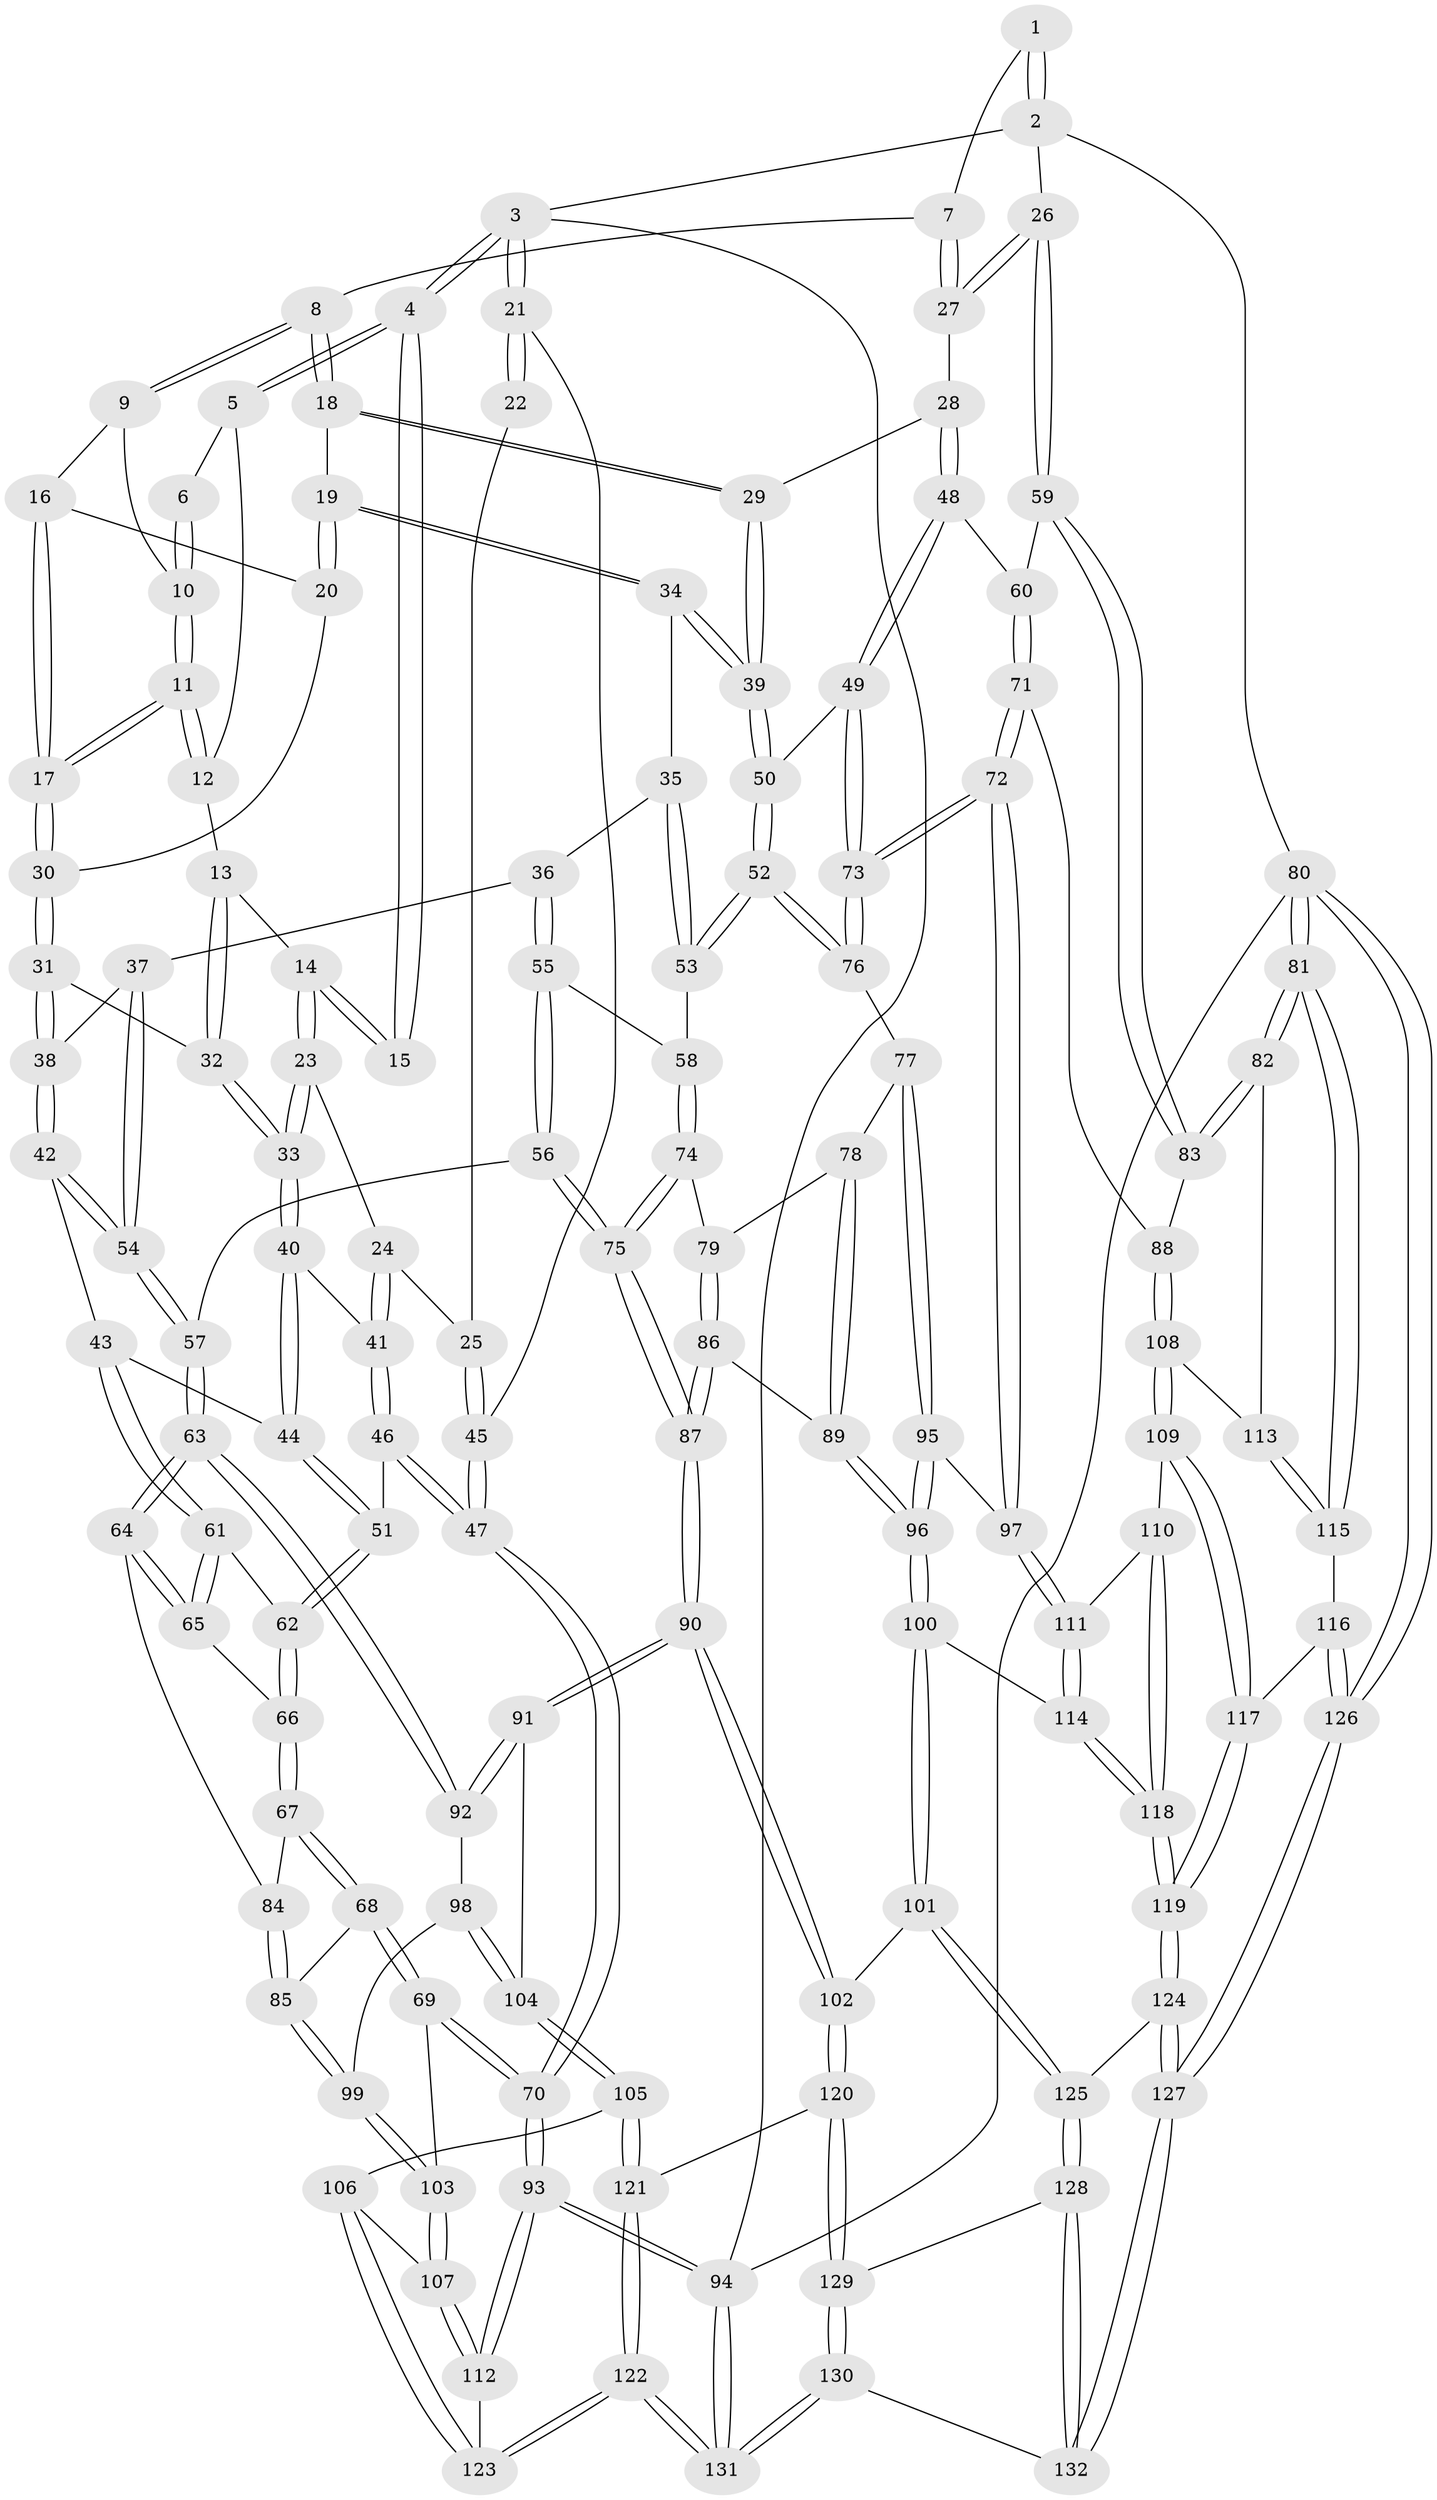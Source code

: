 // coarse degree distribution, {3: 0.4146341463414634, 6: 0.024390243902439025, 5: 0.12195121951219512, 2: 0.12195121951219512, 4: 0.3170731707317073}
// Generated by graph-tools (version 1.1) at 2025/54/03/04/25 22:54:48]
// undirected, 132 vertices, 327 edges
graph export_dot {
  node [color=gray90,style=filled];
  1 [pos="+0.7178914136004504+0"];
  2 [pos="+1+0"];
  3 [pos="+0+0"];
  4 [pos="+0+0"];
  5 [pos="+0.24753233185333604+0"];
  6 [pos="+0.6008693910303189+0"];
  7 [pos="+0.6720122319022807+0.1005016788023903"];
  8 [pos="+0.6431462610410472+0.11760494445995966"];
  9 [pos="+0.5661674389248641+0.009007390411609518"];
  10 [pos="+0.5582239447573383+0"];
  11 [pos="+0.4189115621610445+0.1221355030118994"];
  12 [pos="+0.24809469484074664+0"];
  13 [pos="+0.17312927208348305+0.061508734319993444"];
  14 [pos="+0.15625657921045563+0.0805932135196736"];
  15 [pos="+0.07063701148407761+0.06925602408817372"];
  16 [pos="+0.5526007617637894+0.09503876004457212"];
  17 [pos="+0.41882296777093975+0.12614097676150032"];
  18 [pos="+0.6227620776162969+0.16989867607564035"];
  19 [pos="+0.6110167415015436+0.17497611583120054"];
  20 [pos="+0.5732521431031291+0.1562373511905269"];
  21 [pos="+0+0"];
  22 [pos="+0.04437604411020142+0.06832749938277913"];
  23 [pos="+0.13553603919309215+0.1433406866557451"];
  24 [pos="+0.0858310197049051+0.19833931178369765"];
  25 [pos="+0+0.20482175804234717"];
  26 [pos="+1+0.01203946055097328"];
  27 [pos="+1+0.09882503565409047"];
  28 [pos="+0.8076420535292996+0.22861197250884496"];
  29 [pos="+0.6890453128678636+0.21272288004486173"];
  30 [pos="+0.4184766917145343+0.12983234946219932"];
  31 [pos="+0.39117863954227877+0.18649618413475363"];
  32 [pos="+0.3411616904871299+0.18636291168956104"];
  33 [pos="+0.24406009446478585+0.25050282868615187"];
  34 [pos="+0.5604539327205621+0.26326678946831145"];
  35 [pos="+0.4952305338267208+0.277645741427957"];
  36 [pos="+0.47283346206287424+0.27578372691328307"];
  37 [pos="+0.43227757228473096+0.2567713911229614"];
  38 [pos="+0.40317408455084836+0.21389359803685032"];
  39 [pos="+0.6394027264593375+0.3395505877855438"];
  40 [pos="+0.231120251031975+0.28707161140892895"];
  41 [pos="+0.11249380159576762+0.2772721851644566"];
  42 [pos="+0.26124149934371127+0.366535114458553"];
  43 [pos="+0.25000370913731274+0.3593586909756316"];
  44 [pos="+0.24997402958983472+0.3593259000383896"];
  45 [pos="+0+0.2510164006931481"];
  46 [pos="+0.0864055185327526+0.36601934781826334"];
  47 [pos="+0+0.4226437371268727"];
  48 [pos="+0.7395346278228629+0.36182691742941026"];
  49 [pos="+0.7080633037932801+0.3779862745374109"];
  50 [pos="+0.6630969629931839+0.3884500503980134"];
  51 [pos="+0.09158745688418769+0.36972930469224263"];
  52 [pos="+0.6538893963718315+0.4013069294103599"];
  53 [pos="+0.5502894082365971+0.3898267423462788"];
  54 [pos="+0.33687596294950867+0.4476384285218679"];
  55 [pos="+0.476222721791462+0.42343388696523737"];
  56 [pos="+0.36020682461042075+0.45979026495622416"];
  57 [pos="+0.3386611105371404+0.4536324037834034"];
  58 [pos="+0.48588458773002685+0.4259905901942464"];
  59 [pos="+1+0.1746529466914843"];
  60 [pos="+0.8139132831858047+0.4027412675018217"];
  61 [pos="+0.17214276522894506+0.4415326104953833"];
  62 [pos="+0.11303122223175033+0.41276468687860823"];
  63 [pos="+0.2696968999539349+0.5389963663769715"];
  64 [pos="+0.23922100309229208+0.5231825666211709"];
  65 [pos="+0.18622093926059546+0.47680886381724463"];
  66 [pos="+0.10518119084962084+0.4907739811295399"];
  67 [pos="+0.09651285646381182+0.5057086608445512"];
  68 [pos="+0.09316714945092006+0.5082781277743613"];
  69 [pos="+0+0.5280467683700707"];
  70 [pos="+0+0.49691140246729504"];
  71 [pos="+0.8784855858187409+0.5533199127252324"];
  72 [pos="+0.8476285742197738+0.5732549889075896"];
  73 [pos="+0.8035022996651792+0.5310613920569027"];
  74 [pos="+0.5332314019419261+0.4897757544787328"];
  75 [pos="+0.4470343979424846+0.5526219960597177"];
  76 [pos="+0.6444699899104099+0.44914409026731666"];
  77 [pos="+0.6260561987997956+0.49090077415010724"];
  78 [pos="+0.6152741380321771+0.49550488990656266"];
  79 [pos="+0.5770758657094559+0.5020314527118598"];
  80 [pos="+1+1"];
  81 [pos="+1+0.8767601847324954"];
  82 [pos="+1+0.6361632334373202"];
  83 [pos="+1+0.4291593999571271"];
  84 [pos="+0.1494140011902453+0.5242916122692207"];
  85 [pos="+0.13015657718206988+0.6066032036901193"];
  86 [pos="+0.522285068679329+0.5972990029298874"];
  87 [pos="+0.46566632661702+0.624285692842464"];
  88 [pos="+0.8919803334971234+0.5501618349092587"];
  89 [pos="+0.5835857109089034+0.6071782494724484"];
  90 [pos="+0.4315336285877+0.7345423029363631"];
  91 [pos="+0.31473255758443724+0.6655339903616492"];
  92 [pos="+0.26882323000248254+0.5450175839255105"];
  93 [pos="+0+0.9010782356639713"];
  94 [pos="+0+1"];
  95 [pos="+0.6859347757041163+0.5786405238516128"];
  96 [pos="+0.6348752645457463+0.6590051897246402"];
  97 [pos="+0.836274572289752+0.5872626915053286"];
  98 [pos="+0.14484495662928978+0.6149844243301749"];
  99 [pos="+0.13156407802949288+0.6122249447059711"];
  100 [pos="+0.6287084288852389+0.7248476359239724"];
  101 [pos="+0.4825306087470701+0.7731634737772631"];
  102 [pos="+0.44884460117463226+0.7732064516836171"];
  103 [pos="+0.0716737796817796+0.6333069739149849"];
  104 [pos="+0.1943348094705274+0.7282824517530198"];
  105 [pos="+0.1845433336912999+0.7454606292648269"];
  106 [pos="+0.1724472080561731+0.7521416149949256"];
  107 [pos="+0.06613465423222281+0.767994253254793"];
  108 [pos="+0.969555864009855+0.6951753077838324"];
  109 [pos="+0.8927923972996259+0.7390453446342035"];
  110 [pos="+0.8671493225850117+0.6961418680278937"];
  111 [pos="+0.8316557992312013+0.6149770885115274"];
  112 [pos="+0+0.8253032726398319"];
  113 [pos="+0.9751305475603077+0.6969396679315407"];
  114 [pos="+0.7058495389492382+0.758898250136896"];
  115 [pos="+0.9865143315399462+0.8218819575233585"];
  116 [pos="+0.9068128033410041+0.8261969380342318"];
  117 [pos="+0.906093401508939+0.825899968554447"];
  118 [pos="+0.741458840274114+0.8260066641495285"];
  119 [pos="+0.7591769930649812+0.866511479160415"];
  120 [pos="+0.41738257919433486+0.8358785189375061"];
  121 [pos="+0.31321322498531534+0.870779708001166"];
  122 [pos="+0.20760008623331308+0.966980679601286"];
  123 [pos="+0.18185651851022916+0.9390439130204239"];
  124 [pos="+0.7567285917170139+0.8729527614531335"];
  125 [pos="+0.6456386709301077+0.9195990874685628"];
  126 [pos="+1+1"];
  127 [pos="+0.9223303055792048+1"];
  128 [pos="+0.6167486668295186+0.9677228015870836"];
  129 [pos="+0.443172038074358+0.917086712623394"];
  130 [pos="+0.4357128084234633+1"];
  131 [pos="+0.17796032397008452+1"];
  132 [pos="+0.6098085928475969+1"];
  1 -- 2;
  1 -- 2;
  1 -- 7;
  2 -- 3;
  2 -- 26;
  2 -- 80;
  3 -- 4;
  3 -- 4;
  3 -- 21;
  3 -- 21;
  3 -- 94;
  4 -- 5;
  4 -- 5;
  4 -- 15;
  4 -- 15;
  5 -- 6;
  5 -- 12;
  6 -- 10;
  6 -- 10;
  7 -- 8;
  7 -- 27;
  7 -- 27;
  8 -- 9;
  8 -- 9;
  8 -- 18;
  8 -- 18;
  9 -- 10;
  9 -- 16;
  10 -- 11;
  10 -- 11;
  11 -- 12;
  11 -- 12;
  11 -- 17;
  11 -- 17;
  12 -- 13;
  13 -- 14;
  13 -- 32;
  13 -- 32;
  14 -- 15;
  14 -- 15;
  14 -- 23;
  14 -- 23;
  16 -- 17;
  16 -- 17;
  16 -- 20;
  17 -- 30;
  17 -- 30;
  18 -- 19;
  18 -- 29;
  18 -- 29;
  19 -- 20;
  19 -- 20;
  19 -- 34;
  19 -- 34;
  20 -- 30;
  21 -- 22;
  21 -- 22;
  21 -- 45;
  22 -- 25;
  23 -- 24;
  23 -- 33;
  23 -- 33;
  24 -- 25;
  24 -- 41;
  24 -- 41;
  25 -- 45;
  25 -- 45;
  26 -- 27;
  26 -- 27;
  26 -- 59;
  26 -- 59;
  27 -- 28;
  28 -- 29;
  28 -- 48;
  28 -- 48;
  29 -- 39;
  29 -- 39;
  30 -- 31;
  30 -- 31;
  31 -- 32;
  31 -- 38;
  31 -- 38;
  32 -- 33;
  32 -- 33;
  33 -- 40;
  33 -- 40;
  34 -- 35;
  34 -- 39;
  34 -- 39;
  35 -- 36;
  35 -- 53;
  35 -- 53;
  36 -- 37;
  36 -- 55;
  36 -- 55;
  37 -- 38;
  37 -- 54;
  37 -- 54;
  38 -- 42;
  38 -- 42;
  39 -- 50;
  39 -- 50;
  40 -- 41;
  40 -- 44;
  40 -- 44;
  41 -- 46;
  41 -- 46;
  42 -- 43;
  42 -- 54;
  42 -- 54;
  43 -- 44;
  43 -- 61;
  43 -- 61;
  44 -- 51;
  44 -- 51;
  45 -- 47;
  45 -- 47;
  46 -- 47;
  46 -- 47;
  46 -- 51;
  47 -- 70;
  47 -- 70;
  48 -- 49;
  48 -- 49;
  48 -- 60;
  49 -- 50;
  49 -- 73;
  49 -- 73;
  50 -- 52;
  50 -- 52;
  51 -- 62;
  51 -- 62;
  52 -- 53;
  52 -- 53;
  52 -- 76;
  52 -- 76;
  53 -- 58;
  54 -- 57;
  54 -- 57;
  55 -- 56;
  55 -- 56;
  55 -- 58;
  56 -- 57;
  56 -- 75;
  56 -- 75;
  57 -- 63;
  57 -- 63;
  58 -- 74;
  58 -- 74;
  59 -- 60;
  59 -- 83;
  59 -- 83;
  60 -- 71;
  60 -- 71;
  61 -- 62;
  61 -- 65;
  61 -- 65;
  62 -- 66;
  62 -- 66;
  63 -- 64;
  63 -- 64;
  63 -- 92;
  63 -- 92;
  64 -- 65;
  64 -- 65;
  64 -- 84;
  65 -- 66;
  66 -- 67;
  66 -- 67;
  67 -- 68;
  67 -- 68;
  67 -- 84;
  68 -- 69;
  68 -- 69;
  68 -- 85;
  69 -- 70;
  69 -- 70;
  69 -- 103;
  70 -- 93;
  70 -- 93;
  71 -- 72;
  71 -- 72;
  71 -- 88;
  72 -- 73;
  72 -- 73;
  72 -- 97;
  72 -- 97;
  73 -- 76;
  73 -- 76;
  74 -- 75;
  74 -- 75;
  74 -- 79;
  75 -- 87;
  75 -- 87;
  76 -- 77;
  77 -- 78;
  77 -- 95;
  77 -- 95;
  78 -- 79;
  78 -- 89;
  78 -- 89;
  79 -- 86;
  79 -- 86;
  80 -- 81;
  80 -- 81;
  80 -- 126;
  80 -- 126;
  80 -- 94;
  81 -- 82;
  81 -- 82;
  81 -- 115;
  81 -- 115;
  82 -- 83;
  82 -- 83;
  82 -- 113;
  83 -- 88;
  84 -- 85;
  84 -- 85;
  85 -- 99;
  85 -- 99;
  86 -- 87;
  86 -- 87;
  86 -- 89;
  87 -- 90;
  87 -- 90;
  88 -- 108;
  88 -- 108;
  89 -- 96;
  89 -- 96;
  90 -- 91;
  90 -- 91;
  90 -- 102;
  90 -- 102;
  91 -- 92;
  91 -- 92;
  91 -- 104;
  92 -- 98;
  93 -- 94;
  93 -- 94;
  93 -- 112;
  93 -- 112;
  94 -- 131;
  94 -- 131;
  95 -- 96;
  95 -- 96;
  95 -- 97;
  96 -- 100;
  96 -- 100;
  97 -- 111;
  97 -- 111;
  98 -- 99;
  98 -- 104;
  98 -- 104;
  99 -- 103;
  99 -- 103;
  100 -- 101;
  100 -- 101;
  100 -- 114;
  101 -- 102;
  101 -- 125;
  101 -- 125;
  102 -- 120;
  102 -- 120;
  103 -- 107;
  103 -- 107;
  104 -- 105;
  104 -- 105;
  105 -- 106;
  105 -- 121;
  105 -- 121;
  106 -- 107;
  106 -- 123;
  106 -- 123;
  107 -- 112;
  107 -- 112;
  108 -- 109;
  108 -- 109;
  108 -- 113;
  109 -- 110;
  109 -- 117;
  109 -- 117;
  110 -- 111;
  110 -- 118;
  110 -- 118;
  111 -- 114;
  111 -- 114;
  112 -- 123;
  113 -- 115;
  113 -- 115;
  114 -- 118;
  114 -- 118;
  115 -- 116;
  116 -- 117;
  116 -- 126;
  116 -- 126;
  117 -- 119;
  117 -- 119;
  118 -- 119;
  118 -- 119;
  119 -- 124;
  119 -- 124;
  120 -- 121;
  120 -- 129;
  120 -- 129;
  121 -- 122;
  121 -- 122;
  122 -- 123;
  122 -- 123;
  122 -- 131;
  122 -- 131;
  124 -- 125;
  124 -- 127;
  124 -- 127;
  125 -- 128;
  125 -- 128;
  126 -- 127;
  126 -- 127;
  127 -- 132;
  127 -- 132;
  128 -- 129;
  128 -- 132;
  128 -- 132;
  129 -- 130;
  129 -- 130;
  130 -- 131;
  130 -- 131;
  130 -- 132;
}
